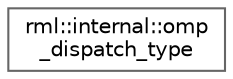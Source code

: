 digraph "类继承关系图"
{
 // LATEX_PDF_SIZE
  bgcolor="transparent";
  edge [fontname=Helvetica,fontsize=10,labelfontname=Helvetica,labelfontsize=10];
  node [fontname=Helvetica,fontsize=10,shape=box,height=0.2,width=0.4];
  rankdir="LR";
  Node0 [id="Node000000",label="rml::internal::omp\l_dispatch_type",height=0.2,width=0.4,color="grey40", fillcolor="white", style="filled",URL="$classrml_1_1internal_1_1omp__dispatch__type.html",tooltip="Synchronizes dispatch of OpenMP work."];
}
